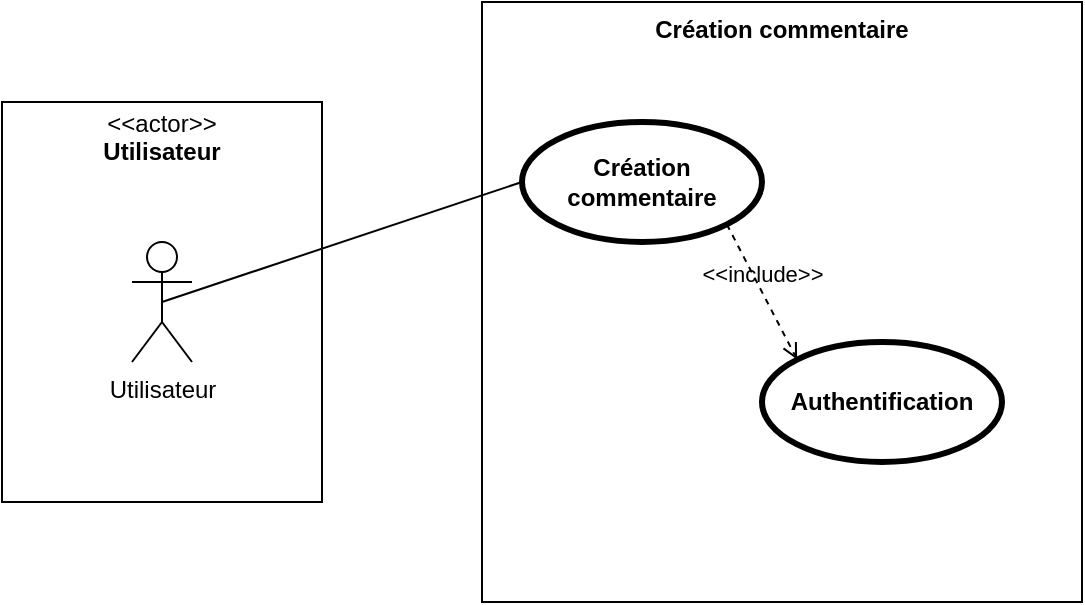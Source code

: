 <mxfile version="21.7.2" type="device">
  <diagram id="MNziPWPMptqC1AUWlC5d" name="Page-1">
    <mxGraphModel dx="1434" dy="758" grid="1" gridSize="10" guides="1" tooltips="1" connect="1" arrows="1" fold="1" page="1" pageScale="1" pageWidth="827" pageHeight="1169" math="0" shadow="0">
      <root>
        <mxCell id="0" />
        <mxCell id="1" parent="0" />
        <mxCell id="DmXZ-GGn6OgkoMs6ngeG-1" value="&lt;p style=&quot;margin:0px;margin-top:4px;text-align:center;&quot;&gt;&amp;lt;&amp;lt;actor&amp;gt;&amp;gt;&lt;br&gt;&lt;b&gt;Utilisateur&lt;/b&gt;&lt;/p&gt;" style="shape=rect;html=1;overflow=fill;html=1;whiteSpace=wrap;align=center;" vertex="1" parent="1">
          <mxGeometry x="110" y="530" width="160" height="200" as="geometry" />
        </mxCell>
        <mxCell id="DmXZ-GGn6OgkoMs6ngeG-2" value="Utilisateur" style="shape=umlActor;html=1;verticalLabelPosition=bottom;verticalAlign=top;align=center;" vertex="1" parent="1">
          <mxGeometry x="175" y="600" width="30" height="60" as="geometry" />
        </mxCell>
        <mxCell id="DmXZ-GGn6OgkoMs6ngeG-3" value="Création commentaire" style="shape=rect;html=1;verticalAlign=top;fontStyle=1;whiteSpace=wrap;align=center;" vertex="1" parent="1">
          <mxGeometry x="350" y="480" width="300" height="300" as="geometry" />
        </mxCell>
        <mxCell id="DmXZ-GGn6OgkoMs6ngeG-4" value="Création commentaire" style="shape=ellipse;html=1;strokeWidth=3;fontStyle=1;whiteSpace=wrap;align=center;perimeter=ellipsePerimeter;" vertex="1" parent="1">
          <mxGeometry x="370" y="540" width="120" height="60" as="geometry" />
        </mxCell>
        <mxCell id="DmXZ-GGn6OgkoMs6ngeG-5" value="Authentification" style="shape=ellipse;html=1;strokeWidth=3;fontStyle=1;whiteSpace=wrap;align=center;perimeter=ellipsePerimeter;" vertex="1" parent="1">
          <mxGeometry x="490" y="650" width="120" height="60" as="geometry" />
        </mxCell>
        <mxCell id="DmXZ-GGn6OgkoMs6ngeG-6" value="&amp;lt;&amp;lt;include&amp;gt;&amp;gt;" style="edgeStyle=none;html=1;endArrow=open;verticalAlign=bottom;dashed=1;labelBackgroundColor=none;rounded=0;exitX=1;exitY=1;exitDx=0;exitDy=0;entryX=0;entryY=0;entryDx=0;entryDy=0;" edge="1" parent="1" source="DmXZ-GGn6OgkoMs6ngeG-4" target="DmXZ-GGn6OgkoMs6ngeG-5">
          <mxGeometry width="160" relative="1" as="geometry">
            <mxPoint x="330" y="690" as="sourcePoint" />
            <mxPoint x="490" y="690" as="targetPoint" />
          </mxGeometry>
        </mxCell>
        <mxCell id="DmXZ-GGn6OgkoMs6ngeG-7" value="" style="edgeStyle=none;html=1;endArrow=none;verticalAlign=bottom;rounded=0;exitX=0.5;exitY=0.5;exitDx=0;exitDy=0;exitPerimeter=0;entryX=0;entryY=0.5;entryDx=0;entryDy=0;" edge="1" parent="1" source="DmXZ-GGn6OgkoMs6ngeG-2" target="DmXZ-GGn6OgkoMs6ngeG-4">
          <mxGeometry width="160" relative="1" as="geometry">
            <mxPoint x="330" y="690" as="sourcePoint" />
            <mxPoint x="490" y="690" as="targetPoint" />
          </mxGeometry>
        </mxCell>
      </root>
    </mxGraphModel>
  </diagram>
</mxfile>
